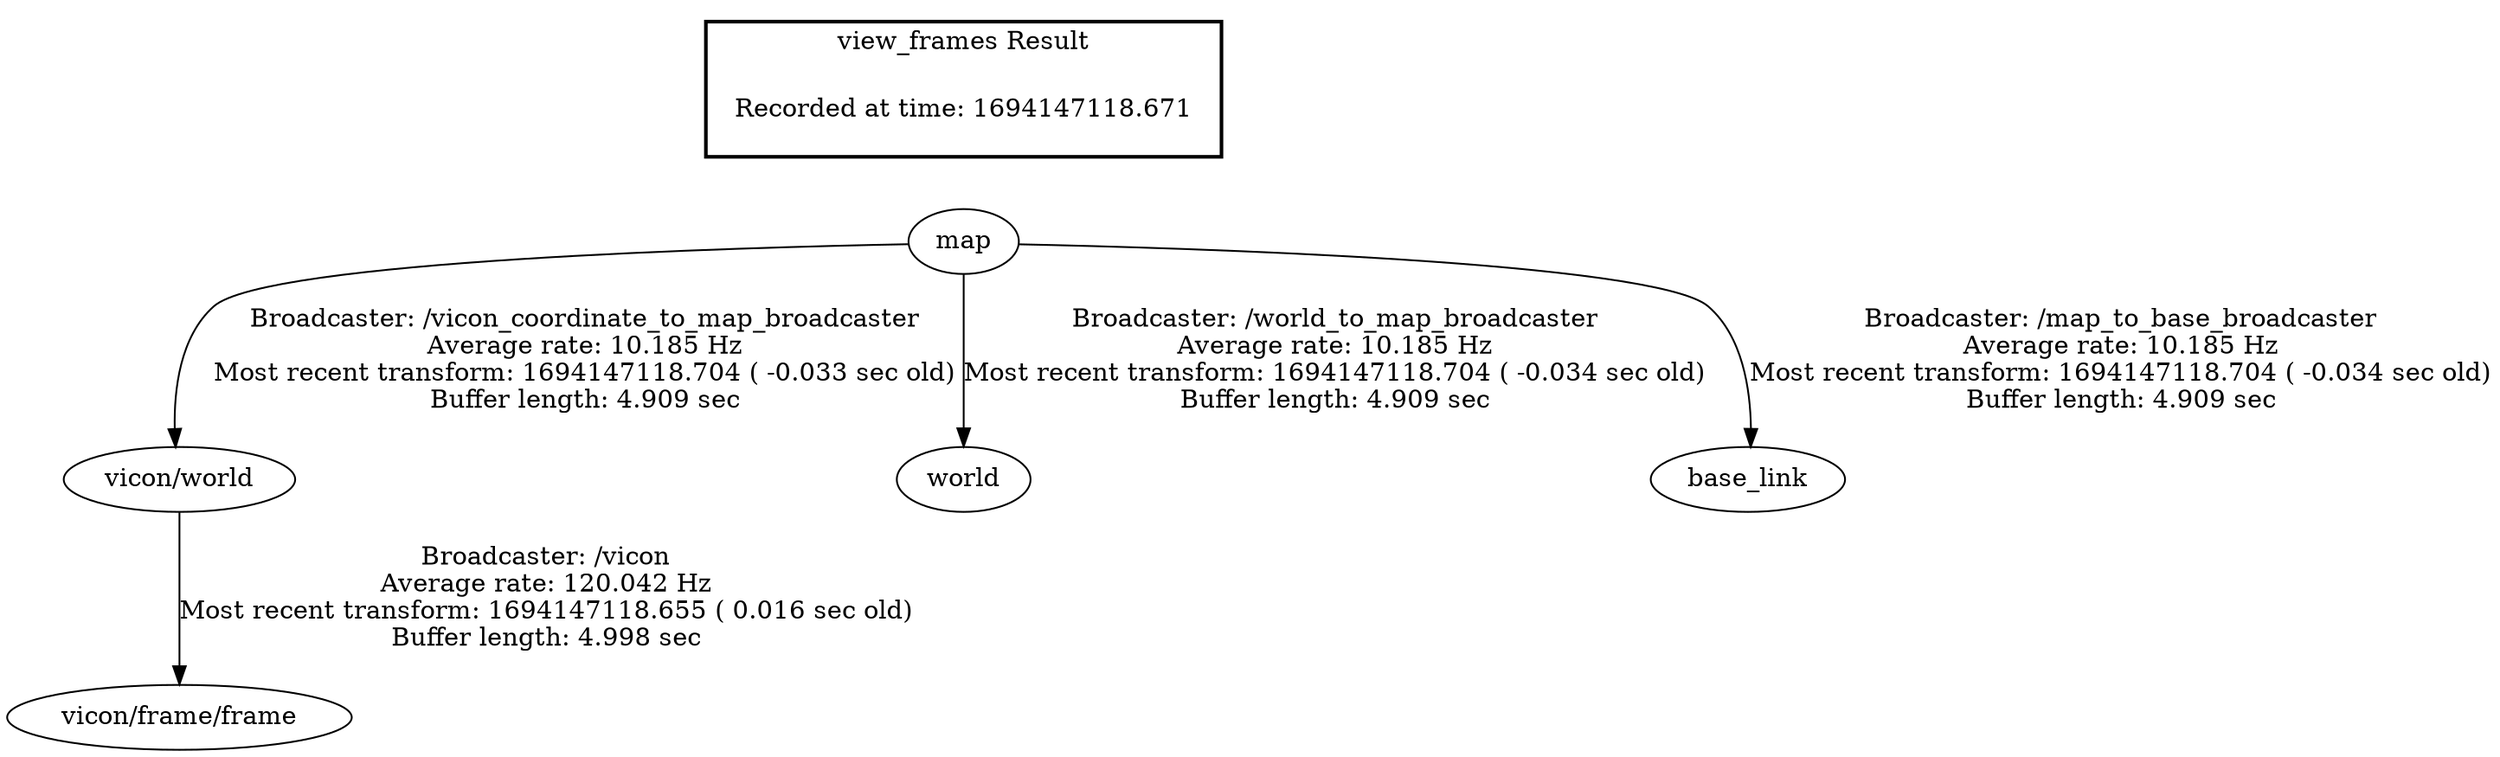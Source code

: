 digraph G {
"vicon/world" -> "vicon/frame/frame"[label="Broadcaster: /vicon\nAverage rate: 120.042 Hz\nMost recent transform: 1694147118.655 ( 0.016 sec old)\nBuffer length: 4.998 sec\n"];
"map" -> "vicon/world"[label="Broadcaster: /vicon_coordinate_to_map_broadcaster\nAverage rate: 10.185 Hz\nMost recent transform: 1694147118.704 ( -0.033 sec old)\nBuffer length: 4.909 sec\n"];
"map" -> "world"[label="Broadcaster: /world_to_map_broadcaster\nAverage rate: 10.185 Hz\nMost recent transform: 1694147118.704 ( -0.034 sec old)\nBuffer length: 4.909 sec\n"];
"map" -> "base_link"[label="Broadcaster: /map_to_base_broadcaster\nAverage rate: 10.185 Hz\nMost recent transform: 1694147118.704 ( -0.034 sec old)\nBuffer length: 4.909 sec\n"];
edge [style=invis];
 subgraph cluster_legend { style=bold; color=black; label ="view_frames Result";
"Recorded at time: 1694147118.671"[ shape=plaintext ] ;
 }->"map";
}